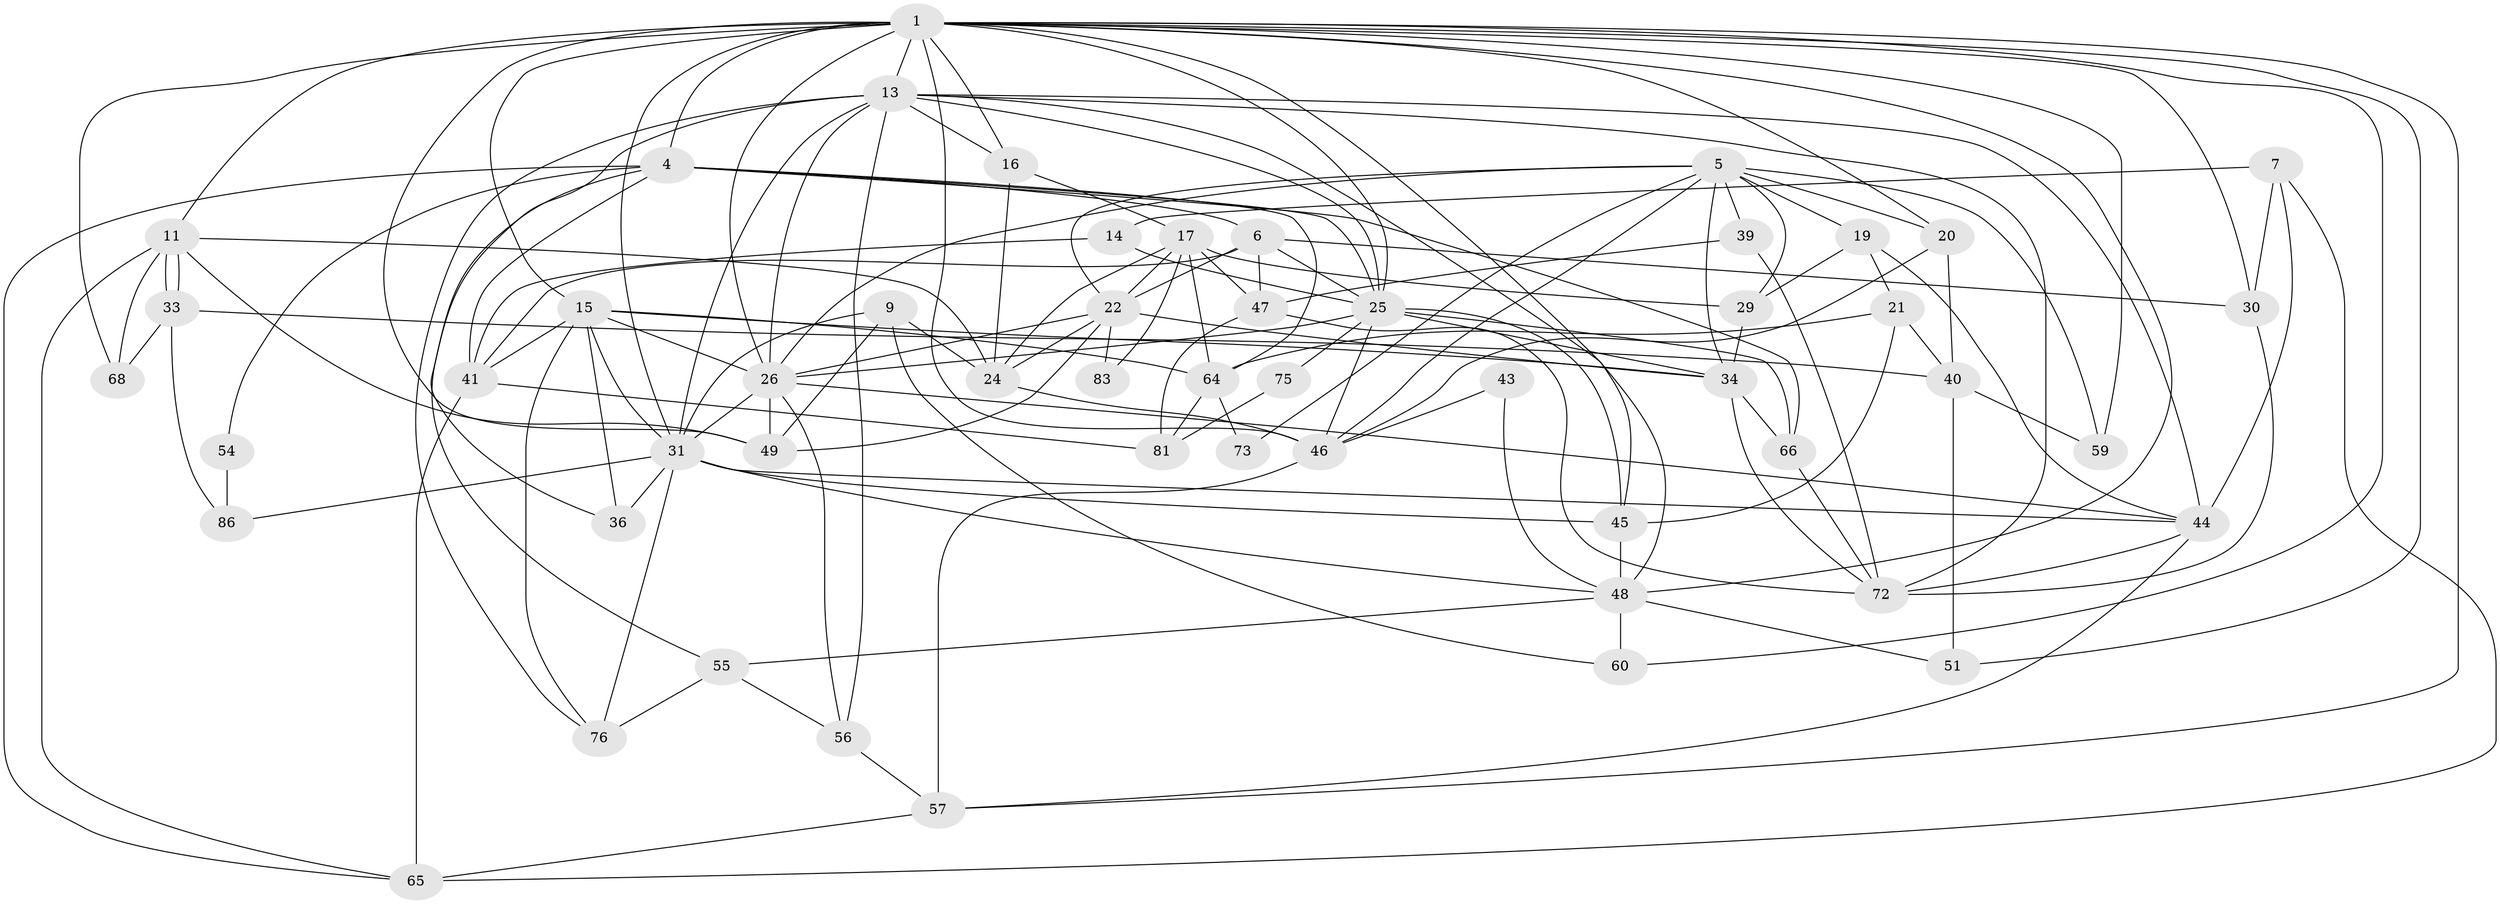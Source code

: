 // original degree distribution, {4: 0.29245283018867924, 3: 0.2641509433962264, 8: 0.009433962264150943, 5: 0.16037735849056603, 2: 0.1320754716981132, 7: 0.018867924528301886, 6: 0.11320754716981132, 9: 0.009433962264150943}
// Generated by graph-tools (version 1.1) at 2025/18/03/04/25 18:18:35]
// undirected, 53 vertices, 146 edges
graph export_dot {
graph [start="1"]
  node [color=gray90,style=filled];
  1 [super="+12+2"];
  4 [super="+92+8"];
  5 [super="+67+58"];
  6 [super="+61"];
  7;
  9;
  11;
  13 [super="+38"];
  14;
  15 [super="+23+32"];
  16;
  17 [super="+85+74"];
  19 [super="+53"];
  20 [super="+37"];
  21;
  22 [super="+80"];
  24 [super="+97+42"];
  25 [super="+27"];
  26 [super="+69+90"];
  29;
  30;
  31 [super="+35+52"];
  33 [super="+93"];
  34 [super="+104"];
  36;
  39;
  40;
  41 [super="+79"];
  43;
  44 [super="+88+63"];
  45;
  46 [super="+89"];
  47;
  48 [super="+87"];
  49;
  51;
  54;
  55 [super="+94"];
  56;
  57;
  59 [super="+62"];
  60;
  64 [super="+96"];
  65 [super="+101+71"];
  66;
  68;
  72 [super="+98"];
  73;
  75;
  76;
  81;
  83;
  86;
  1 -- 16;
  1 -- 15 [weight=3];
  1 -- 4 [weight=2];
  1 -- 68;
  1 -- 11;
  1 -- 13 [weight=2];
  1 -- 20;
  1 -- 25;
  1 -- 30;
  1 -- 31 [weight=2];
  1 -- 45;
  1 -- 46 [weight=2];
  1 -- 48;
  1 -- 49;
  1 -- 51;
  1 -- 57;
  1 -- 59 [weight=2];
  1 -- 60;
  1 -- 26;
  4 -- 36;
  4 -- 41;
  4 -- 54;
  4 -- 64;
  4 -- 65;
  4 -- 66;
  4 -- 6;
  4 -- 25;
  5 -- 59;
  5 -- 39;
  5 -- 73;
  5 -- 29;
  5 -- 46;
  5 -- 20;
  5 -- 34;
  5 -- 26;
  5 -- 19;
  5 -- 22;
  6 -- 41;
  6 -- 47;
  6 -- 30;
  6 -- 25;
  6 -- 22;
  7 -- 14;
  7 -- 44;
  7 -- 30;
  7 -- 65;
  9 -- 49;
  9 -- 60;
  9 -- 31;
  9 -- 24;
  11 -- 33;
  11 -- 33;
  11 -- 49;
  11 -- 68;
  11 -- 24;
  11 -- 65;
  13 -- 48;
  13 -- 16;
  13 -- 25 [weight=2];
  13 -- 44;
  13 -- 76;
  13 -- 56;
  13 -- 26;
  13 -- 31;
  13 -- 72;
  13 -- 55;
  14 -- 41;
  14 -- 25;
  15 -- 36;
  15 -- 76;
  15 -- 64;
  15 -- 31;
  15 -- 41;
  15 -- 34;
  15 -- 26;
  16 -- 24;
  16 -- 17;
  17 -- 64;
  17 -- 24 [weight=2];
  17 -- 47;
  17 -- 83;
  17 -- 29;
  17 -- 22;
  19 -- 29;
  19 -- 44;
  19 -- 21;
  20 -- 40;
  20 -- 46;
  21 -- 64;
  21 -- 45;
  21 -- 40;
  22 -- 49;
  22 -- 83;
  22 -- 34;
  22 -- 24;
  22 -- 26;
  24 -- 46;
  25 -- 75;
  25 -- 46;
  25 -- 34;
  25 -- 66;
  25 -- 45;
  25 -- 26;
  26 -- 31 [weight=2];
  26 -- 56;
  26 -- 49;
  26 -- 44;
  29 -- 34;
  30 -- 72;
  31 -- 76;
  31 -- 36;
  31 -- 45;
  31 -- 48;
  31 -- 86;
  31 -- 44;
  33 -- 68;
  33 -- 40;
  33 -- 86;
  34 -- 72;
  34 -- 66;
  39 -- 47;
  39 -- 72;
  40 -- 51;
  40 -- 59;
  41 -- 65;
  41 -- 81;
  43 -- 46;
  43 -- 48;
  44 -- 57;
  44 -- 72;
  45 -- 48;
  46 -- 57;
  47 -- 72;
  47 -- 81;
  48 -- 55;
  48 -- 51;
  48 -- 60;
  54 -- 86;
  55 -- 76;
  55 -- 56;
  56 -- 57;
  57 -- 65;
  64 -- 73;
  64 -- 81;
  66 -- 72;
  75 -- 81;
}
